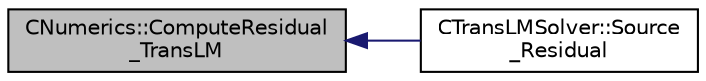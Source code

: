 digraph "CNumerics::ComputeResidual_TransLM"
{
  edge [fontname="Helvetica",fontsize="10",labelfontname="Helvetica",labelfontsize="10"];
  node [fontname="Helvetica",fontsize="10",shape=record];
  rankdir="LR";
  Node160 [label="CNumerics::ComputeResidual\l_TransLM",height=0.2,width=0.4,color="black", fillcolor="grey75", style="filled", fontcolor="black"];
  Node160 -> Node161 [dir="back",color="midnightblue",fontsize="10",style="solid",fontname="Helvetica"];
  Node161 [label="CTransLMSolver::Source\l_Residual",height=0.2,width=0.4,color="black", fillcolor="white", style="filled",URL="$class_c_trans_l_m_solver.html#a4e8cc97ad3a16eb277b4fe249666d0b9",tooltip="Source term computation. "];
}
